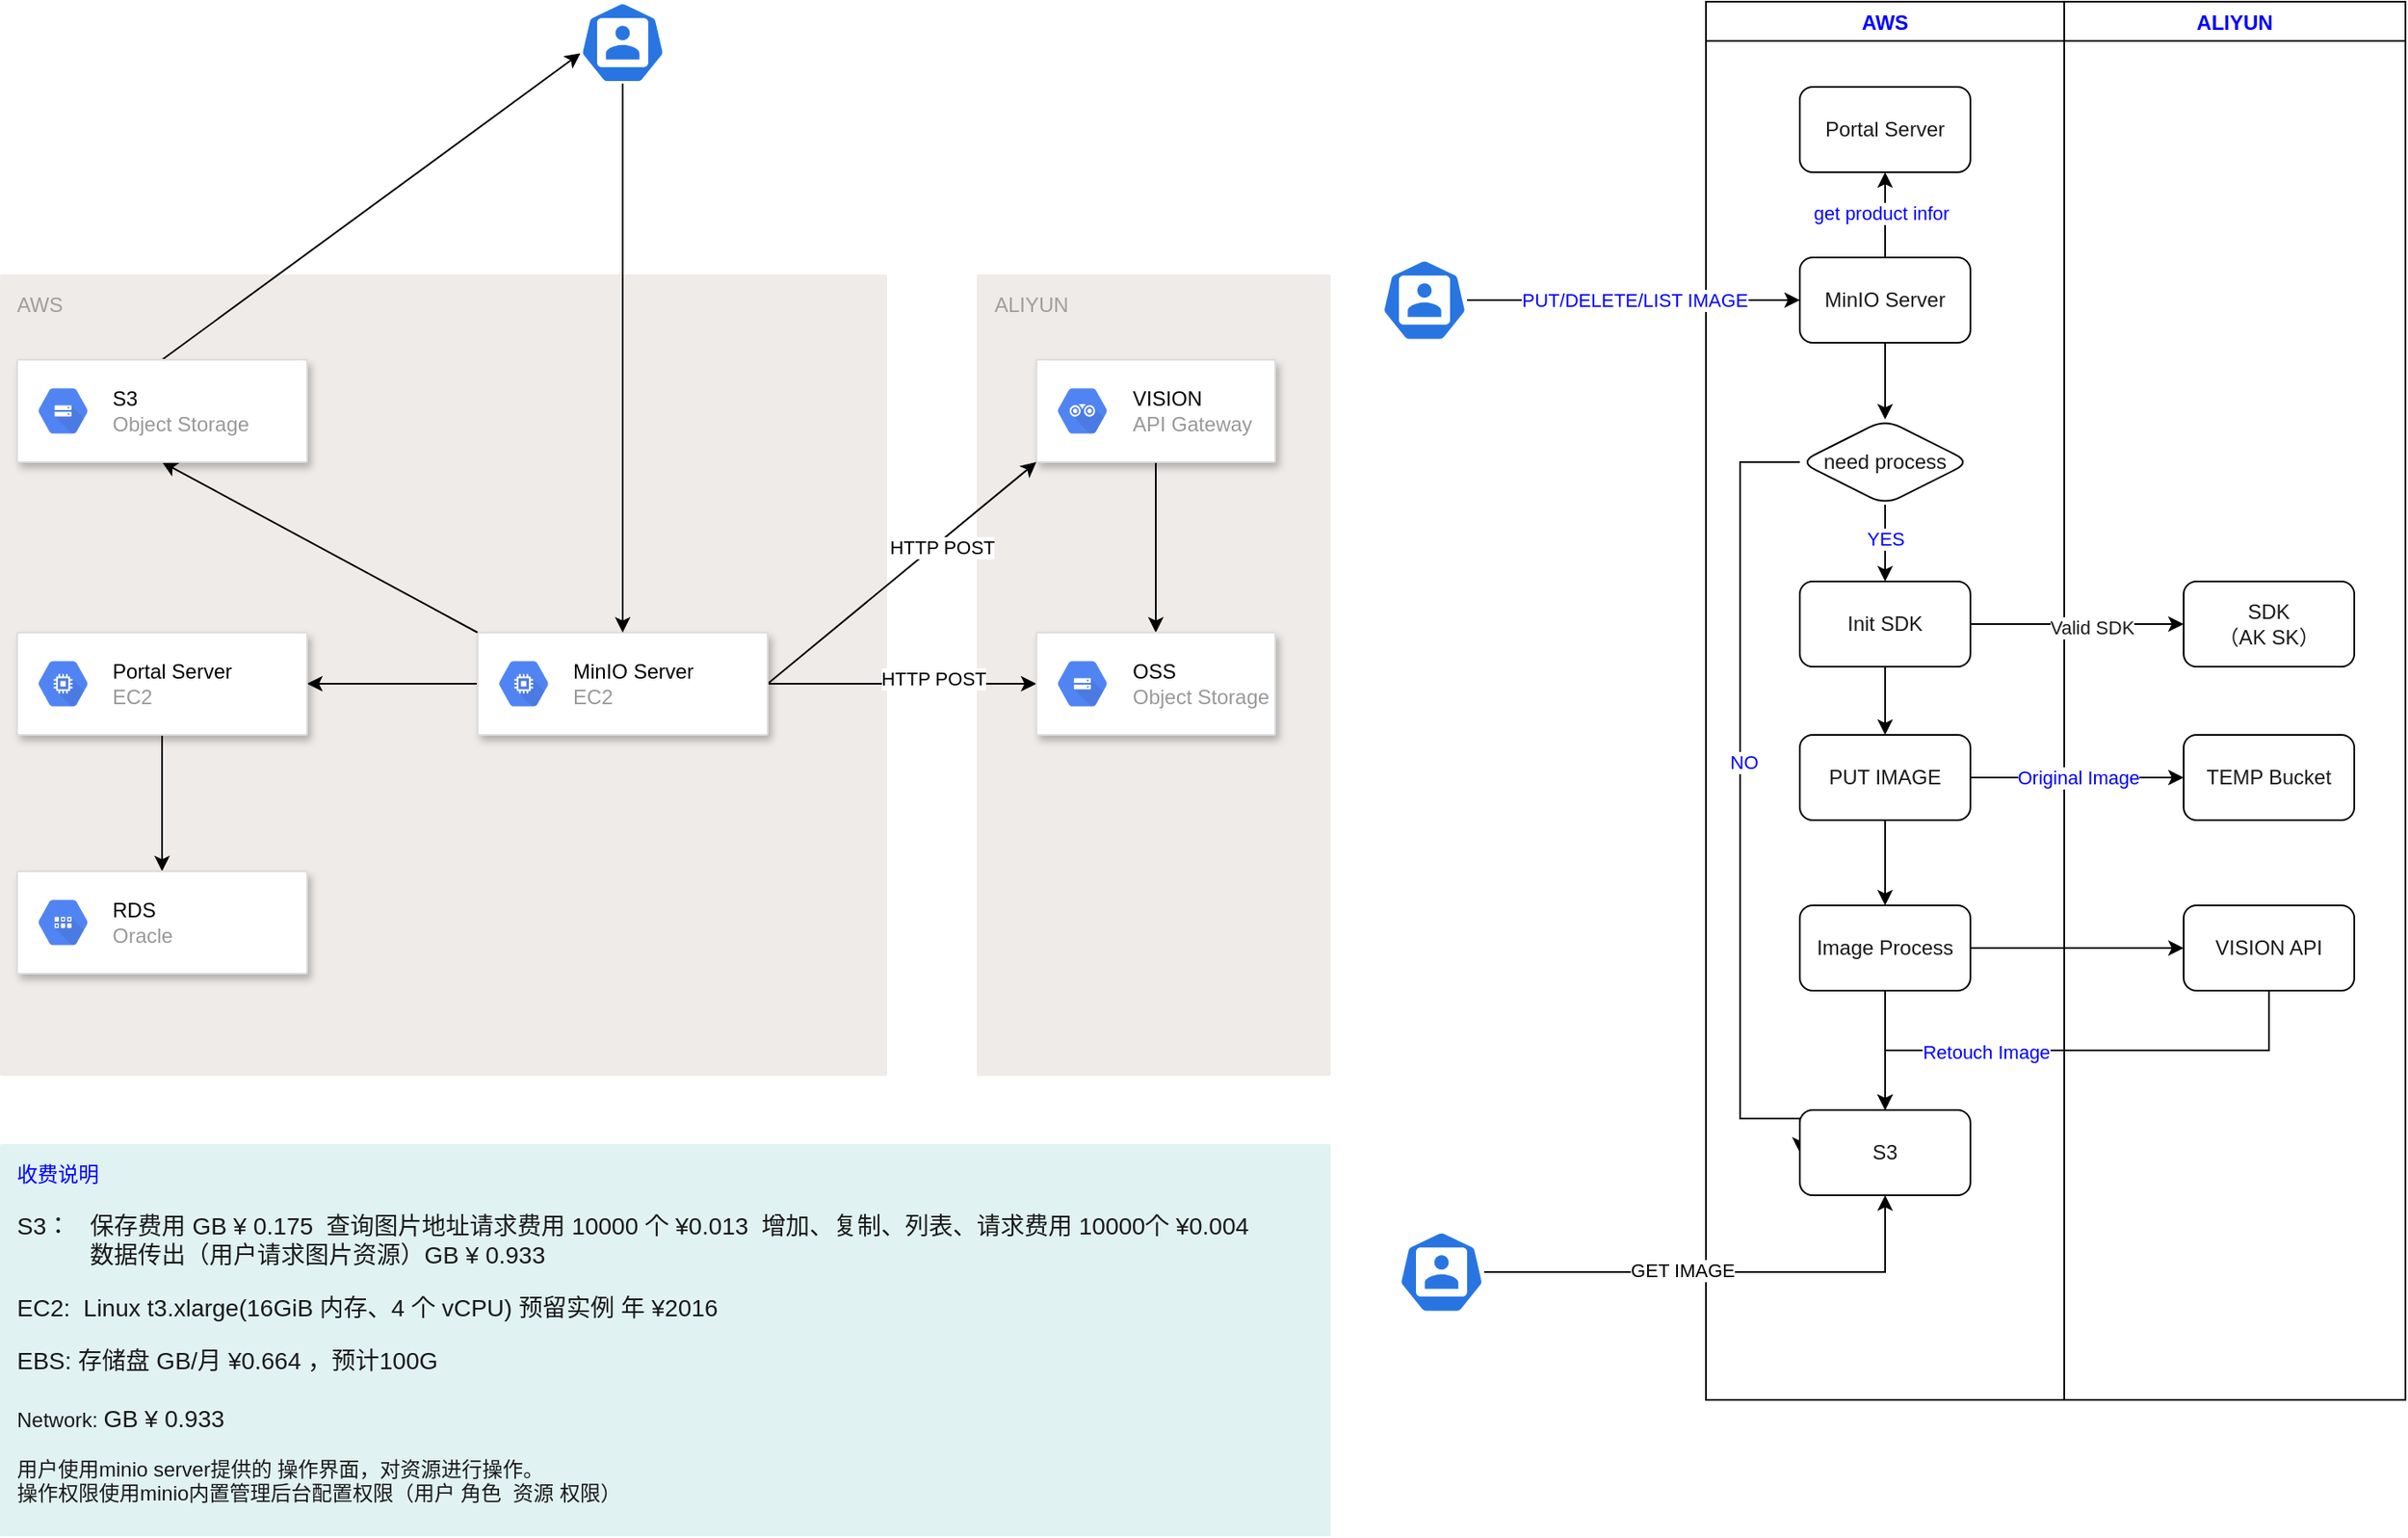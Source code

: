 <mxfile version="13.6.9" type="github">
  <diagram id="5kCHEIIx-SN151SwvPzQ" name="Page-1">
    <mxGraphModel dx="2893" dy="1131" grid="1" gridSize="10" guides="1" tooltips="1" connect="1" arrows="1" fold="1" page="1" pageScale="1" pageWidth="827" pageHeight="1169" math="0" shadow="0">
      <root>
        <mxCell id="0" />
        <mxCell id="1" parent="0" />
        <mxCell id="PKJmyre9kMcEaRqX343v-17" value="ALIYUN" style="points=[[0,0,0],[0.25,0,0],[0.5,0,0],[0.75,0,0],[1,0,0],[1,0.25,0],[1,0.5,0],[1,0.75,0],[1,1,0],[0.75,1,0],[0.5,1,0],[0.25,1,0],[0,1,0],[0,0.75,0],[0,0.5,0],[0,0.25,0]];rounded=1;absoluteArcSize=1;arcSize=2;html=1;strokeColor=none;gradientColor=none;shadow=0;dashed=0;fontSize=12;fontColor=#9E9E9E;align=left;verticalAlign=top;spacing=10;spacingTop=-4;fillColor=#EFEBE9;" parent="1" vertex="1">
          <mxGeometry x="-157.5" y="290" width="207.5" height="470" as="geometry" />
        </mxCell>
        <mxCell id="PKJmyre9kMcEaRqX343v-2" value="AWS" style="points=[[0,0,0],[0.25,0,0],[0.5,0,0],[0.75,0,0],[1,0,0],[1,0.25,0],[1,0.5,0],[1,0.75,0],[1,1,0],[0.75,1,0],[0.5,1,0],[0.25,1,0],[0,1,0],[0,0.75,0],[0,0.5,0],[0,0.25,0]];rounded=1;absoluteArcSize=1;arcSize=2;html=1;strokeColor=none;gradientColor=none;shadow=0;dashed=0;fontSize=12;fontColor=#9E9E9E;align=left;verticalAlign=top;spacing=10;spacingTop=-4;fillColor=#EFEBE9;" parent="1" vertex="1">
          <mxGeometry x="-730" y="290" width="520" height="470" as="geometry" />
        </mxCell>
        <mxCell id="PKJmyre9kMcEaRqX343v-26" style="edgeStyle=orthogonalEdgeStyle;rounded=0;orthogonalLoop=1;jettySize=auto;html=1;exitX=1;exitY=0.5;exitDx=0;exitDy=0;" parent="1" source="PKJmyre9kMcEaRqX343v-9" target="PKJmyre9kMcEaRqX343v-24" edge="1">
          <mxGeometry relative="1" as="geometry" />
        </mxCell>
        <mxCell id="PKJmyre9kMcEaRqX343v-30" value="HTTP POST" style="edgeLabel;html=1;align=center;verticalAlign=middle;resizable=0;points=[];" parent="PKJmyre9kMcEaRqX343v-26" vertex="1" connectable="0">
          <mxGeometry x="0.232" y="3" relative="1" as="geometry">
            <mxPoint as="offset" />
          </mxGeometry>
        </mxCell>
        <mxCell id="PKJmyre9kMcEaRqX343v-28" style="rounded=0;orthogonalLoop=1;jettySize=auto;html=1;exitX=1;exitY=0.5;exitDx=0;exitDy=0;entryX=0;entryY=1;entryDx=0;entryDy=0;" parent="1" source="PKJmyre9kMcEaRqX343v-9" target="PKJmyre9kMcEaRqX343v-18" edge="1">
          <mxGeometry relative="1" as="geometry" />
        </mxCell>
        <mxCell id="PKJmyre9kMcEaRqX343v-29" value="HTTP POST" style="edgeLabel;html=1;align=center;verticalAlign=middle;resizable=0;points=[];" parent="PKJmyre9kMcEaRqX343v-28" vertex="1" connectable="0">
          <mxGeometry x="0.262" y="-3" relative="1" as="geometry">
            <mxPoint as="offset" />
          </mxGeometry>
        </mxCell>
        <mxCell id="VEAzBk5qKk5hibjYsEHk-6" style="edgeStyle=none;rounded=0;orthogonalLoop=1;jettySize=auto;html=1;exitX=0;exitY=0;exitDx=0;exitDy=0;entryX=0.5;entryY=1;entryDx=0;entryDy=0;" edge="1" parent="1" source="PKJmyre9kMcEaRqX343v-9" target="PKJmyre9kMcEaRqX343v-22">
          <mxGeometry relative="1" as="geometry" />
        </mxCell>
        <mxCell id="VEAzBk5qKk5hibjYsEHk-7" value="" style="edgeStyle=none;rounded=0;orthogonalLoop=1;jettySize=auto;html=1;" edge="1" parent="1" source="PKJmyre9kMcEaRqX343v-9" target="PKJmyre9kMcEaRqX343v-11">
          <mxGeometry relative="1" as="geometry" />
        </mxCell>
        <mxCell id="PKJmyre9kMcEaRqX343v-9" value="" style="strokeColor=#dddddd;shadow=1;strokeWidth=1;rounded=1;absoluteArcSize=1;arcSize=2;align=left;" parent="1" vertex="1">
          <mxGeometry x="-450" y="500" width="170" height="60" as="geometry" />
        </mxCell>
        <mxCell id="PKJmyre9kMcEaRqX343v-10" value="&lt;font color=&quot;#000000&quot;&gt;MinIO Server&lt;/font&gt;&lt;br&gt;EC2" style="dashed=0;connectable=0;html=1;fillColor=#5184F3;strokeColor=none;shape=mxgraph.gcp2.hexIcon;prIcon=compute_engine;part=1;labelPosition=right;verticalLabelPosition=middle;align=left;verticalAlign=middle;spacingLeft=5;fontColor=#999999;fontSize=12;" parent="PKJmyre9kMcEaRqX343v-9" vertex="1">
          <mxGeometry y="0.5" width="44" height="39" relative="1" as="geometry">
            <mxPoint x="5" y="-19.5" as="offset" />
          </mxGeometry>
        </mxCell>
        <mxCell id="VEAzBk5qKk5hibjYsEHk-9" style="edgeStyle=none;rounded=0;orthogonalLoop=1;jettySize=auto;html=1;exitX=0.5;exitY=1;exitDx=0;exitDy=0;entryX=0.5;entryY=0;entryDx=0;entryDy=0;" edge="1" parent="1" source="PKJmyre9kMcEaRqX343v-11" target="PKJmyre9kMcEaRqX343v-15">
          <mxGeometry relative="1" as="geometry" />
        </mxCell>
        <mxCell id="PKJmyre9kMcEaRqX343v-11" value="" style="strokeColor=#dddddd;shadow=1;strokeWidth=1;rounded=1;absoluteArcSize=1;arcSize=2;align=left;" parent="1" vertex="1">
          <mxGeometry x="-720" y="500" width="170" height="60" as="geometry" />
        </mxCell>
        <mxCell id="PKJmyre9kMcEaRqX343v-12" value="&lt;font color=&quot;#000000&quot;&gt;Portal&amp;nbsp;Server&lt;/font&gt;&lt;br&gt;EC2" style="dashed=0;connectable=0;html=1;fillColor=#5184F3;strokeColor=none;shape=mxgraph.gcp2.hexIcon;prIcon=compute_engine;part=1;labelPosition=right;verticalLabelPosition=middle;align=left;verticalAlign=middle;spacingLeft=5;fontColor=#999999;fontSize=12;" parent="PKJmyre9kMcEaRqX343v-11" vertex="1">
          <mxGeometry y="0.5" width="44" height="39" relative="1" as="geometry">
            <mxPoint x="5" y="-19.5" as="offset" />
          </mxGeometry>
        </mxCell>
        <mxCell id="PKJmyre9kMcEaRqX343v-15" value="" style="strokeColor=#dddddd;shadow=1;strokeWidth=1;rounded=1;absoluteArcSize=1;arcSize=2;align=left;" parent="1" vertex="1">
          <mxGeometry x="-720" y="640" width="170" height="60" as="geometry" />
        </mxCell>
        <mxCell id="PKJmyre9kMcEaRqX343v-16" value="&lt;font color=&quot;#000000&quot;&gt;RDS&lt;/font&gt;&lt;br&gt;Oracle" style="dashed=0;connectable=0;html=1;fillColor=#5184F3;strokeColor=none;shape=mxgraph.gcp2.hexIcon;prIcon=cloud_datastore;part=1;labelPosition=right;verticalLabelPosition=middle;align=left;verticalAlign=middle;spacingLeft=5;fontColor=#999999;fontSize=12;" parent="PKJmyre9kMcEaRqX343v-15" vertex="1">
          <mxGeometry y="0.5" width="44" height="39" relative="1" as="geometry">
            <mxPoint x="5" y="-19.5" as="offset" />
          </mxGeometry>
        </mxCell>
        <mxCell id="PKJmyre9kMcEaRqX343v-27" style="edgeStyle=orthogonalEdgeStyle;rounded=0;orthogonalLoop=1;jettySize=auto;html=1;exitX=0.5;exitY=1;exitDx=0;exitDy=0;entryX=0.5;entryY=0;entryDx=0;entryDy=0;" parent="1" source="PKJmyre9kMcEaRqX343v-18" target="PKJmyre9kMcEaRqX343v-24" edge="1">
          <mxGeometry relative="1" as="geometry" />
        </mxCell>
        <mxCell id="PKJmyre9kMcEaRqX343v-18" value="" style="strokeColor=#dddddd;shadow=1;strokeWidth=1;rounded=1;absoluteArcSize=1;arcSize=2;align=left;" parent="1" vertex="1">
          <mxGeometry x="-122.5" y="340" width="140" height="60" as="geometry" />
        </mxCell>
        <mxCell id="PKJmyre9kMcEaRqX343v-19" value="&lt;font color=&quot;#000000&quot;&gt;VISION&lt;/font&gt;&lt;br&gt;API Gateway" style="dashed=0;connectable=0;html=1;fillColor=#5184F3;strokeColor=none;shape=mxgraph.gcp2.hexIcon;prIcon=api_analytics;part=1;labelPosition=right;verticalLabelPosition=middle;align=left;verticalAlign=middle;spacingLeft=5;fontColor=#999999;fontSize=12;" parent="PKJmyre9kMcEaRqX343v-18" vertex="1">
          <mxGeometry y="0.5" width="44" height="39" relative="1" as="geometry">
            <mxPoint x="5" y="-19.5" as="offset" />
          </mxGeometry>
        </mxCell>
        <mxCell id="PKJmyre9kMcEaRqX343v-36" style="edgeStyle=none;rounded=0;orthogonalLoop=1;jettySize=auto;html=1;exitX=0.5;exitY=0;exitDx=0;exitDy=0;entryX=0.005;entryY=0.63;entryDx=0;entryDy=0;entryPerimeter=0;" parent="1" source="PKJmyre9kMcEaRqX343v-22" target="PKJmyre9kMcEaRqX343v-35" edge="1">
          <mxGeometry relative="1" as="geometry" />
        </mxCell>
        <mxCell id="PKJmyre9kMcEaRqX343v-22" value="" style="strokeColor=#dddddd;shadow=1;strokeWidth=1;rounded=1;absoluteArcSize=1;arcSize=2;align=left;" parent="1" vertex="1">
          <mxGeometry x="-720" y="340" width="170" height="60" as="geometry" />
        </mxCell>
        <mxCell id="PKJmyre9kMcEaRqX343v-23" value="&lt;font color=&quot;#000000&quot;&gt;S3&lt;/font&gt;&lt;br&gt;Object Storage" style="dashed=0;connectable=0;html=1;fillColor=#5184F3;strokeColor=none;shape=mxgraph.gcp2.hexIcon;prIcon=cloud_storage;part=1;labelPosition=right;verticalLabelPosition=middle;align=left;verticalAlign=middle;spacingLeft=5;fontColor=#999999;fontSize=12;" parent="PKJmyre9kMcEaRqX343v-22" vertex="1">
          <mxGeometry y="0.5" width="44" height="39" relative="1" as="geometry">
            <mxPoint x="5" y="-19.5" as="offset" />
          </mxGeometry>
        </mxCell>
        <mxCell id="PKJmyre9kMcEaRqX343v-24" value="" style="strokeColor=#dddddd;shadow=1;strokeWidth=1;rounded=1;absoluteArcSize=1;arcSize=2;align=left;" parent="1" vertex="1">
          <mxGeometry x="-122.5" y="500" width="140" height="60" as="geometry" />
        </mxCell>
        <mxCell id="PKJmyre9kMcEaRqX343v-25" value="&lt;font color=&quot;#000000&quot;&gt;OSS&lt;/font&gt;&lt;br&gt;Object Storage" style="dashed=0;connectable=0;html=1;fillColor=#5184F3;strokeColor=none;shape=mxgraph.gcp2.hexIcon;prIcon=cloud_storage;part=1;labelPosition=right;verticalLabelPosition=middle;align=left;verticalAlign=middle;spacingLeft=5;fontColor=#999999;fontSize=12;" parent="PKJmyre9kMcEaRqX343v-24" vertex="1">
          <mxGeometry y="0.5" width="44" height="39" relative="1" as="geometry">
            <mxPoint x="5" y="-19.5" as="offset" />
          </mxGeometry>
        </mxCell>
        <mxCell id="PKJmyre9kMcEaRqX343v-38" style="edgeStyle=none;rounded=0;orthogonalLoop=1;jettySize=auto;html=1;exitX=0.5;exitY=1;exitDx=0;exitDy=0;exitPerimeter=0;" parent="1" source="PKJmyre9kMcEaRqX343v-35" target="PKJmyre9kMcEaRqX343v-9" edge="1">
          <mxGeometry relative="1" as="geometry" />
        </mxCell>
        <mxCell id="PKJmyre9kMcEaRqX343v-35" value="" style="html=1;dashed=0;whitespace=wrap;fillColor=#2875E2;strokeColor=#ffffff;points=[[0.005,0.63,0],[0.1,0.2,0],[0.9,0.2,0],[0.5,0,0],[0.995,0.63,0],[0.72,0.99,0],[0.5,1,0],[0.28,0.99,0]];shape=mxgraph.kubernetes.icon;prIcon=user;align=left;" parent="1" vertex="1">
          <mxGeometry x="-390" y="130" width="50" height="48" as="geometry" />
        </mxCell>
        <mxCell id="PKJmyre9kMcEaRqX343v-40" value="收费说明&lt;br&gt;&lt;br&gt;&lt;font color=&quot;#1a1a1a&quot;&gt;&lt;span style=&quot;font-size: 14px&quot;&gt;S3：&amp;nbsp; &amp;nbsp;保存费用&amp;nbsp;&lt;/span&gt;&lt;span style=&quot;font-size: 14px ; text-align: center&quot;&gt;GB ¥ 0.175&amp;nbsp; 查询图片地址请求费用 10000 个 ¥0.013&amp;nbsp; 增加、复制、列表、请求费用 10000个 ¥0.004&lt;br&gt;&lt;/span&gt;&lt;span style=&quot;font-size: 14px&quot;&gt;&amp;nbsp; &amp;nbsp; &amp;nbsp; &amp;nbsp; &amp;nbsp; &amp;nbsp;数据传出（用户请求图片资源）GB ¥ 0.933&lt;/span&gt;&lt;br&gt;&lt;br&gt;&lt;span style=&quot;font-size: 14px&quot;&gt;EC2:&amp;nbsp; Linux t3.xlarge(16GiB 内存、4 个 vCPU) 预留实例 年 ¥2016&lt;br&gt;&lt;/span&gt;&lt;br&gt;&lt;font style=&quot;font-size: 14px&quot;&gt;EBS: 存储盘 GB/月 ¥0.664 ，预计100G&lt;br&gt;&lt;br&gt;&lt;/font&gt;Network:&amp;nbsp;&lt;/font&gt;&lt;span style=&quot;color: rgb(26 , 26 , 26) ; font-size: 14px&quot;&gt;GB ¥ 0.933&lt;/span&gt;&lt;font color=&quot;#1a1a1a&quot;&gt;&lt;br&gt;&lt;br&gt;用户使用minio server提供的 操作界面，对资源进行操作。&lt;br&gt;操作权限使用minio内置管理后台配置权限（用户 角色&amp;nbsp; 资源 权限）&lt;br&gt;&lt;/font&gt;" style="points=[[0,0,0],[0.25,0,0],[0.5,0,0],[0.75,0,0],[1,0,0],[1,0.25,0],[1,0.5,0],[1,0.75,0],[1,1,0],[0.75,1,0],[0.5,1,0],[0.25,1,0],[0,1,0],[0,0.75,0],[0,0.5,0],[0,0.25,0]];rounded=1;absoluteArcSize=1;arcSize=2;html=1;strokeColor=none;gradientColor=none;shadow=0;dashed=0;fontSize=12;align=left;verticalAlign=top;spacing=10;spacingTop=-4;fillColor=#E0F2F1;fontColor=#0000FF;" parent="1" vertex="1">
          <mxGeometry x="-730" y="800" width="780" height="230" as="geometry" />
        </mxCell>
        <mxCell id="PKJmyre9kMcEaRqX343v-45" value="AWS" style="swimlane;fontColor=#0000FF;align=center;" parent="1" vertex="1">
          <mxGeometry x="270" y="130" width="210" height="820" as="geometry" />
        </mxCell>
        <mxCell id="VEAzBk5qKk5hibjYsEHk-14" style="edgeStyle=none;rounded=0;orthogonalLoop=1;jettySize=auto;html=1;exitX=0.5;exitY=0;exitDx=0;exitDy=0;fontColor=#0000FF;" edge="1" parent="PKJmyre9kMcEaRqX343v-45" source="PKJmyre9kMcEaRqX343v-49" target="VEAzBk5qKk5hibjYsEHk-13">
          <mxGeometry relative="1" as="geometry" />
        </mxCell>
        <mxCell id="VEAzBk5qKk5hibjYsEHk-15" value="get product infor&amp;nbsp;" style="edgeLabel;html=1;align=center;verticalAlign=middle;resizable=0;points=[];fontColor=#0000FF;" vertex="1" connectable="0" parent="VEAzBk5qKk5hibjYsEHk-14">
          <mxGeometry x="0.04" y="1" relative="1" as="geometry">
            <mxPoint as="offset" />
          </mxGeometry>
        </mxCell>
        <mxCell id="PKJmyre9kMcEaRqX343v-49" value="MinIO Server" style="rounded=1;whiteSpace=wrap;html=1;align=center;fontColor=#1A1A1A;" parent="PKJmyre9kMcEaRqX343v-45" vertex="1">
          <mxGeometry x="55" y="150" width="100" height="50" as="geometry" />
        </mxCell>
        <mxCell id="PKJmyre9kMcEaRqX343v-80" style="edgeStyle=orthogonalEdgeStyle;rounded=0;orthogonalLoop=1;jettySize=auto;html=1;fontColor=#0000FF;exitX=0;exitY=0.5;exitDx=0;exitDy=0;entryX=0;entryY=0.5;entryDx=0;entryDy=0;" parent="PKJmyre9kMcEaRqX343v-45" source="PKJmyre9kMcEaRqX343v-53" target="PKJmyre9kMcEaRqX343v-85" edge="1">
          <mxGeometry relative="1" as="geometry">
            <Array as="points">
              <mxPoint x="20" y="270" />
              <mxPoint x="20" y="655" />
            </Array>
            <mxPoint x="110" y="645" as="targetPoint" />
          </mxGeometry>
        </mxCell>
        <mxCell id="PKJmyre9kMcEaRqX343v-81" value="NO" style="edgeLabel;html=1;align=center;verticalAlign=middle;resizable=0;points=[];fontColor=#0000FF;" parent="PKJmyre9kMcEaRqX343v-80" vertex="1" connectable="0">
          <mxGeometry x="-0.114" y="2" relative="1" as="geometry">
            <mxPoint as="offset" />
          </mxGeometry>
        </mxCell>
        <mxCell id="PKJmyre9kMcEaRqX343v-53" value="need process" style="rhombus;whiteSpace=wrap;html=1;rounded=1;fontColor=#1A1A1A;" parent="PKJmyre9kMcEaRqX343v-45" vertex="1">
          <mxGeometry x="55" y="245" width="100" height="50" as="geometry" />
        </mxCell>
        <mxCell id="PKJmyre9kMcEaRqX343v-54" value="" style="edgeStyle=none;rounded=0;orthogonalLoop=1;jettySize=auto;html=1;fontColor=#0000FF;" parent="PKJmyre9kMcEaRqX343v-45" source="PKJmyre9kMcEaRqX343v-49" target="PKJmyre9kMcEaRqX343v-53" edge="1">
          <mxGeometry relative="1" as="geometry" />
        </mxCell>
        <mxCell id="VEAzBk5qKk5hibjYsEHk-16" style="edgeStyle=none;rounded=0;orthogonalLoop=1;jettySize=auto;html=1;exitX=0.5;exitY=1;exitDx=0;exitDy=0;fontColor=#0000FF;" edge="1" parent="PKJmyre9kMcEaRqX343v-45" source="PKJmyre9kMcEaRqX343v-67" target="PKJmyre9kMcEaRqX343v-71">
          <mxGeometry relative="1" as="geometry" />
        </mxCell>
        <mxCell id="PKJmyre9kMcEaRqX343v-67" value="PUT IMAGE" style="rounded=1;whiteSpace=wrap;html=1;align=center;fontColor=#1A1A1A;" parent="PKJmyre9kMcEaRqX343v-45" vertex="1">
          <mxGeometry x="55" y="430" width="100" height="50" as="geometry" />
        </mxCell>
        <mxCell id="VEAzBk5qKk5hibjYsEHk-17" style="edgeStyle=none;rounded=0;orthogonalLoop=1;jettySize=auto;html=1;exitX=0.5;exitY=1;exitDx=0;exitDy=0;entryX=0.5;entryY=0;entryDx=0;entryDy=0;fontColor=#0000FF;" edge="1" parent="PKJmyre9kMcEaRqX343v-45" source="PKJmyre9kMcEaRqX343v-71" target="PKJmyre9kMcEaRqX343v-85">
          <mxGeometry relative="1" as="geometry" />
        </mxCell>
        <mxCell id="PKJmyre9kMcEaRqX343v-71" value="Image Process" style="rounded=1;whiteSpace=wrap;html=1;align=center;fontColor=#1A1A1A;" parent="PKJmyre9kMcEaRqX343v-45" vertex="1">
          <mxGeometry x="55" y="530" width="100" height="50" as="geometry" />
        </mxCell>
        <mxCell id="PKJmyre9kMcEaRqX343v-85" value="S3" style="rounded=1;whiteSpace=wrap;html=1;align=center;fontColor=#1A1A1A;" parent="PKJmyre9kMcEaRqX343v-45" vertex="1">
          <mxGeometry x="55" y="650" width="100" height="50" as="geometry" />
        </mxCell>
        <mxCell id="VEAzBk5qKk5hibjYsEHk-13" value="Portal Server" style="rounded=1;whiteSpace=wrap;html=1;align=center;fontColor=#1A1A1A;" vertex="1" parent="PKJmyre9kMcEaRqX343v-45">
          <mxGeometry x="55" y="50" width="100" height="50" as="geometry" />
        </mxCell>
        <mxCell id="PKJmyre9kMcEaRqX343v-46" value="ALIYUN" style="swimlane;fontColor=#0000FF;align=center;" parent="1" vertex="1">
          <mxGeometry x="480" y="130" width="200" height="820" as="geometry" />
        </mxCell>
        <mxCell id="PKJmyre9kMcEaRqX343v-61" value="SDK&lt;br&gt;（AK SK）" style="rounded=1;whiteSpace=wrap;html=1;align=center;fontColor=#1A1A1A;" parent="PKJmyre9kMcEaRqX343v-46" vertex="1">
          <mxGeometry x="70" y="340" width="100" height="50" as="geometry" />
        </mxCell>
        <mxCell id="PKJmyre9kMcEaRqX343v-55" value="VISION API" style="rounded=1;whiteSpace=wrap;html=1;align=center;fontColor=#1A1A1A;" parent="PKJmyre9kMcEaRqX343v-46" vertex="1">
          <mxGeometry x="70" y="530" width="100" height="50" as="geometry" />
        </mxCell>
        <mxCell id="PKJmyre9kMcEaRqX343v-69" value="TEMP Bucket" style="rounded=1;whiteSpace=wrap;html=1;align=center;fontColor=#1A1A1A;" parent="PKJmyre9kMcEaRqX343v-46" vertex="1">
          <mxGeometry x="70" y="430" width="100" height="50" as="geometry" />
        </mxCell>
        <mxCell id="PKJmyre9kMcEaRqX343v-52" value="PUT/DELETE/LIST IMAGE" style="edgeStyle=none;rounded=0;orthogonalLoop=1;jettySize=auto;html=1;fontColor=#0000FF;" parent="1" source="PKJmyre9kMcEaRqX343v-47" target="PKJmyre9kMcEaRqX343v-49" edge="1">
          <mxGeometry relative="1" as="geometry" />
        </mxCell>
        <mxCell id="PKJmyre9kMcEaRqX343v-47" value="" style="html=1;dashed=0;whitespace=wrap;fillColor=#2875E2;strokeColor=#ffffff;points=[[0.005,0.63,0],[0.1,0.2,0],[0.9,0.2,0],[0.5,0,0],[0.995,0.63,0],[0.72,0.99,0],[0.5,1,0],[0.28,0.99,0]];shape=mxgraph.kubernetes.icon;prIcon=user;align=left;" parent="1" vertex="1">
          <mxGeometry x="80" y="280" width="50" height="50" as="geometry" />
        </mxCell>
        <mxCell id="PKJmyre9kMcEaRqX343v-64" style="edgeStyle=none;rounded=0;orthogonalLoop=1;jettySize=auto;html=1;exitX=1;exitY=0.5;exitDx=0;exitDy=0;fontColor=#1A1A1A;" parent="1" source="PKJmyre9kMcEaRqX343v-59" target="PKJmyre9kMcEaRqX343v-61" edge="1">
          <mxGeometry relative="1" as="geometry" />
        </mxCell>
        <mxCell id="PKJmyre9kMcEaRqX343v-66" value="Valid SDK" style="edgeLabel;html=1;align=center;verticalAlign=middle;resizable=0;points=[];fontColor=#1A1A1A;" parent="PKJmyre9kMcEaRqX343v-64" vertex="1" connectable="0">
          <mxGeometry x="0.136" y="-2" relative="1" as="geometry">
            <mxPoint as="offset" />
          </mxGeometry>
        </mxCell>
        <mxCell id="PKJmyre9kMcEaRqX343v-68" style="edgeStyle=orthogonalEdgeStyle;rounded=0;orthogonalLoop=1;jettySize=auto;html=1;exitX=0.5;exitY=1;exitDx=0;exitDy=0;entryX=0.5;entryY=0;entryDx=0;entryDy=0;fontColor=#1A1A1A;" parent="1" source="PKJmyre9kMcEaRqX343v-59" target="PKJmyre9kMcEaRqX343v-67" edge="1">
          <mxGeometry relative="1" as="geometry" />
        </mxCell>
        <mxCell id="PKJmyre9kMcEaRqX343v-70" value="&lt;span class=&quot;tlid-translation translation&quot; lang=&quot;en&quot;&gt;Original Image&lt;/span&gt;" style="edgeStyle=orthogonalEdgeStyle;rounded=0;orthogonalLoop=1;jettySize=auto;html=1;exitX=1;exitY=0.5;exitDx=0;exitDy=0;fontColor=#0000FF;" parent="1" source="PKJmyre9kMcEaRqX343v-67" target="PKJmyre9kMcEaRqX343v-69" edge="1">
          <mxGeometry relative="1" as="geometry" />
        </mxCell>
        <mxCell id="PKJmyre9kMcEaRqX343v-72" style="edgeStyle=orthogonalEdgeStyle;rounded=0;orthogonalLoop=1;jettySize=auto;html=1;exitX=1;exitY=0.5;exitDx=0;exitDy=0;fontColor=#1A1A1A;" parent="1" source="PKJmyre9kMcEaRqX343v-71" target="PKJmyre9kMcEaRqX343v-55" edge="1">
          <mxGeometry relative="1" as="geometry" />
        </mxCell>
        <mxCell id="PKJmyre9kMcEaRqX343v-77" style="edgeStyle=orthogonalEdgeStyle;rounded=0;orthogonalLoop=1;jettySize=auto;html=1;exitX=0.5;exitY=1;exitDx=0;exitDy=0;fontColor=#1A1A1A;entryX=0.5;entryY=0;entryDx=0;entryDy=0;" parent="1" source="PKJmyre9kMcEaRqX343v-55" target="PKJmyre9kMcEaRqX343v-85" edge="1">
          <mxGeometry relative="1" as="geometry">
            <mxPoint x="375" y="760" as="targetPoint" />
          </mxGeometry>
        </mxCell>
        <mxCell id="VEAzBk5qKk5hibjYsEHk-10" value="Retouch Image" style="edgeLabel;html=1;align=center;verticalAlign=middle;resizable=0;points=[];fontColor=#0000FF;" vertex="1" connectable="0" parent="PKJmyre9kMcEaRqX343v-77">
          <mxGeometry x="-0.193" y="1" relative="1" as="geometry">
            <mxPoint x="-82" as="offset" />
          </mxGeometry>
        </mxCell>
        <mxCell id="VEAzBk5qKk5hibjYsEHk-2" style="edgeStyle=orthogonalEdgeStyle;rounded=0;orthogonalLoop=1;jettySize=auto;html=1;" edge="1" parent="1" source="VEAzBk5qKk5hibjYsEHk-1" target="PKJmyre9kMcEaRqX343v-85">
          <mxGeometry relative="1" as="geometry" />
        </mxCell>
        <mxCell id="VEAzBk5qKk5hibjYsEHk-3" value="GET IMAGE" style="edgeLabel;html=1;align=center;verticalAlign=middle;resizable=0;points=[];" vertex="1" connectable="0" parent="VEAzBk5qKk5hibjYsEHk-2">
          <mxGeometry x="-0.17" y="1" relative="1" as="geometry">
            <mxPoint as="offset" />
          </mxGeometry>
        </mxCell>
        <mxCell id="VEAzBk5qKk5hibjYsEHk-1" value="" style="html=1;dashed=0;whitespace=wrap;fillColor=#2875E2;strokeColor=#ffffff;points=[[0.005,0.63,0],[0.1,0.2,0],[0.9,0.2,0],[0.5,0,0],[0.995,0.63,0],[0.72,0.99,0],[0.5,1,0],[0.28,0.99,0]];shape=mxgraph.kubernetes.icon;prIcon=user;align=left;" vertex="1" parent="1">
          <mxGeometry x="90" y="850" width="50" height="50" as="geometry" />
        </mxCell>
        <mxCell id="PKJmyre9kMcEaRqX343v-59" value="Init SDK" style="rounded=1;whiteSpace=wrap;html=1;align=center;fontColor=#1A1A1A;" parent="1" vertex="1">
          <mxGeometry x="325" y="470" width="100" height="50" as="geometry" />
        </mxCell>
        <mxCell id="PKJmyre9kMcEaRqX343v-60" value="YES" style="edgeStyle=none;rounded=0;orthogonalLoop=1;jettySize=auto;html=1;fontColor=#0000FF;" parent="1" source="PKJmyre9kMcEaRqX343v-53" target="PKJmyre9kMcEaRqX343v-59" edge="1">
          <mxGeometry x="-0.111" relative="1" as="geometry">
            <mxPoint as="offset" />
          </mxGeometry>
        </mxCell>
      </root>
    </mxGraphModel>
  </diagram>
</mxfile>
